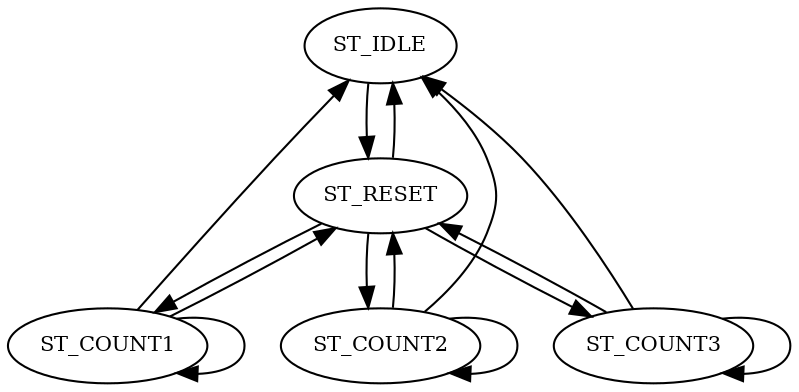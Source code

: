digraph G {
node [fontsize=10];
ST_IDLE -> ST_RESET;
ST_RESET -> ST_COUNT1;
ST_RESET -> ST_COUNT2;
ST_RESET -> ST_COUNT3;
ST_RESET -> ST_IDLE;
ST_COUNT1 -> ST_COUNT1;
ST_COUNT1 -> ST_RESET;
ST_COUNT1 -> ST_IDLE;
ST_COUNT2 -> ST_COUNT2;
ST_COUNT2 -> ST_RESET;
ST_COUNT2 -> ST_IDLE;
ST_COUNT3 -> ST_COUNT3;
ST_COUNT3 -> ST_RESET;
ST_COUNT3 -> ST_IDLE;
}